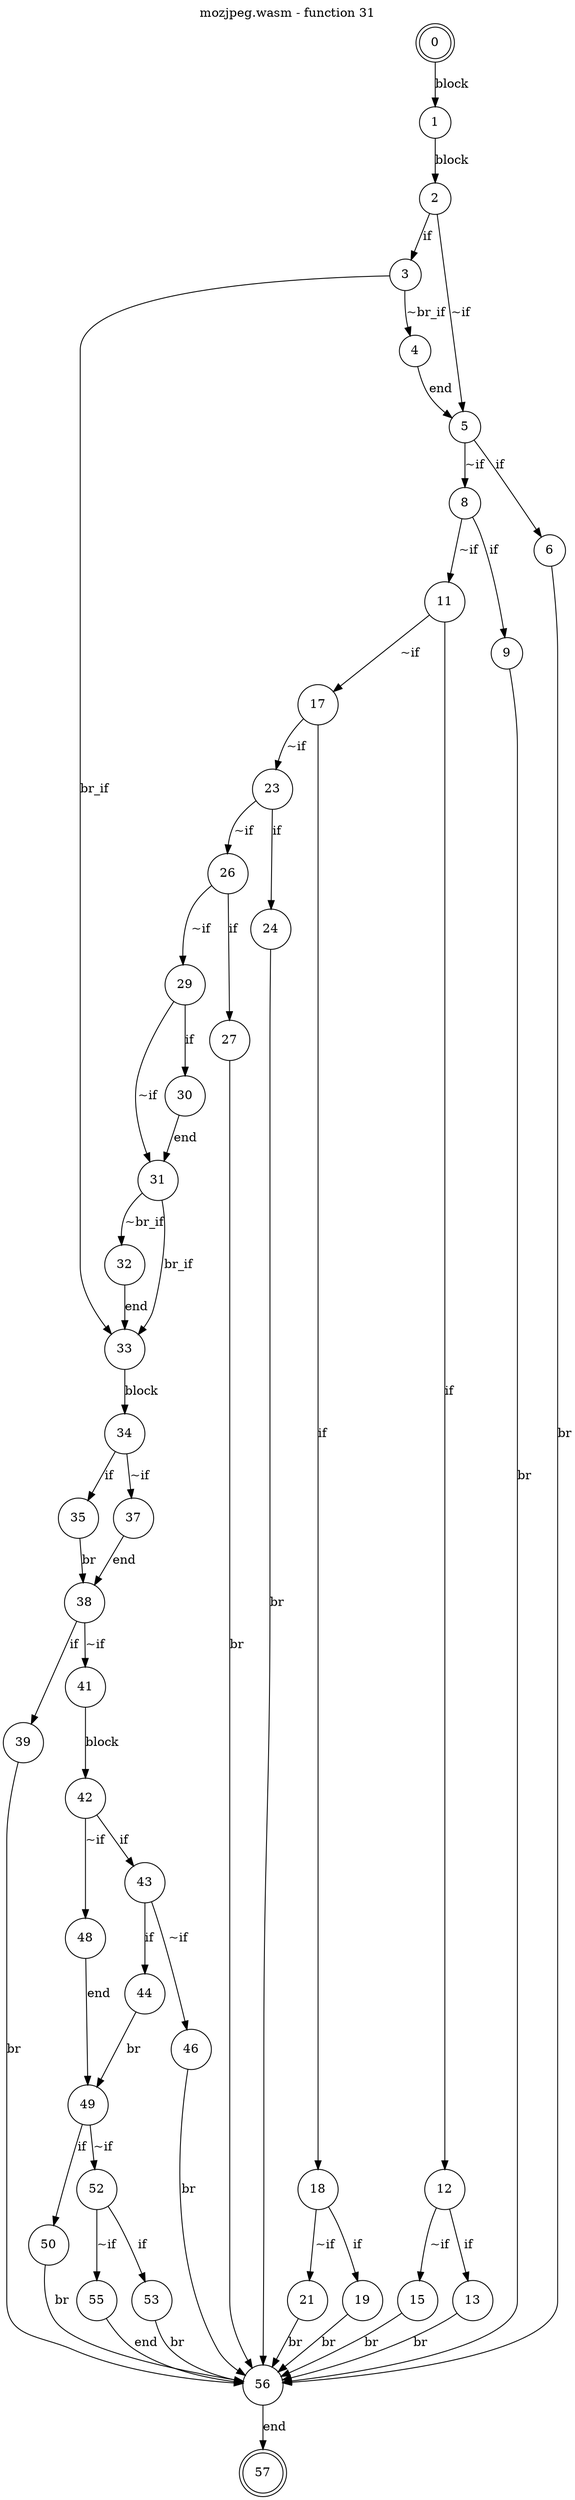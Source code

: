 digraph finite_state_machine {
    label = "mozjpeg.wasm - function 31"
    labelloc =  t
    labelfontsize = 16
    labelfontcolor = black
    labelfontname = "Helvetica"
    node [shape = doublecircle]; 0 57;
    node [shape = circle];
    0 -> 1[label="block"];
    1 -> 2[label="block"];
    2 -> 3[label="if"];
    2 -> 5[label="~if"];
    3 -> 4[label="~br_if"];
    3 -> 33[label="br_if"];
    4 -> 5[label="end"];
    5 -> 6[label="if"];
    5 -> 8[label="~if"];
    6 -> 56[label="br"];
    8 -> 9[label="if"];
    8 -> 11[label="~if"];
    9 -> 56[label="br"];
    11 -> 12[label="if"];
    11 -> 17[label="~if"];
    12 -> 13[label="if"];
    12 -> 15[label="~if"];
    13 -> 56[label="br"];
    15 -> 56[label="br"];
    17 -> 18[label="if"];
    17 -> 23[label="~if"];
    18 -> 19[label="if"];
    18 -> 21[label="~if"];
    19 -> 56[label="br"];
    21 -> 56[label="br"];
    23 -> 24[label="if"];
    23 -> 26[label="~if"];
    24 -> 56[label="br"];
    26 -> 27[label="if"];
    26 -> 29[label="~if"];
    27 -> 56[label="br"];
    29 -> 30[label="if"];
    29 -> 31[label="~if"];
    30 -> 31[label="end"];
    31 -> 32[label="~br_if"];
    31 -> 33[label="br_if"];
    32 -> 33[label="end"];
    33 -> 34[label="block"];
    34 -> 35[label="if"];
    34 -> 37[label="~if"];
    35 -> 38[label="br"];
    37 -> 38[label="end"];
    38 -> 39[label="if"];
    38 -> 41[label="~if"];
    39 -> 56[label="br"];
    41 -> 42[label="block"];
    42 -> 43[label="if"];
    42 -> 48[label="~if"];
    43 -> 44[label="if"];
    43 -> 46[label="~if"];
    44 -> 49[label="br"];
    46 -> 56[label="br"];
    48 -> 49[label="end"];
    49 -> 50[label="if"];
    49 -> 52[label="~if"];
    50 -> 56[label="br"];
    52 -> 53[label="if"];
    52 -> 55[label="~if"];
    53 -> 56[label="br"];
    55 -> 56[label="end"];
    56 -> 57[label="end"];
}
